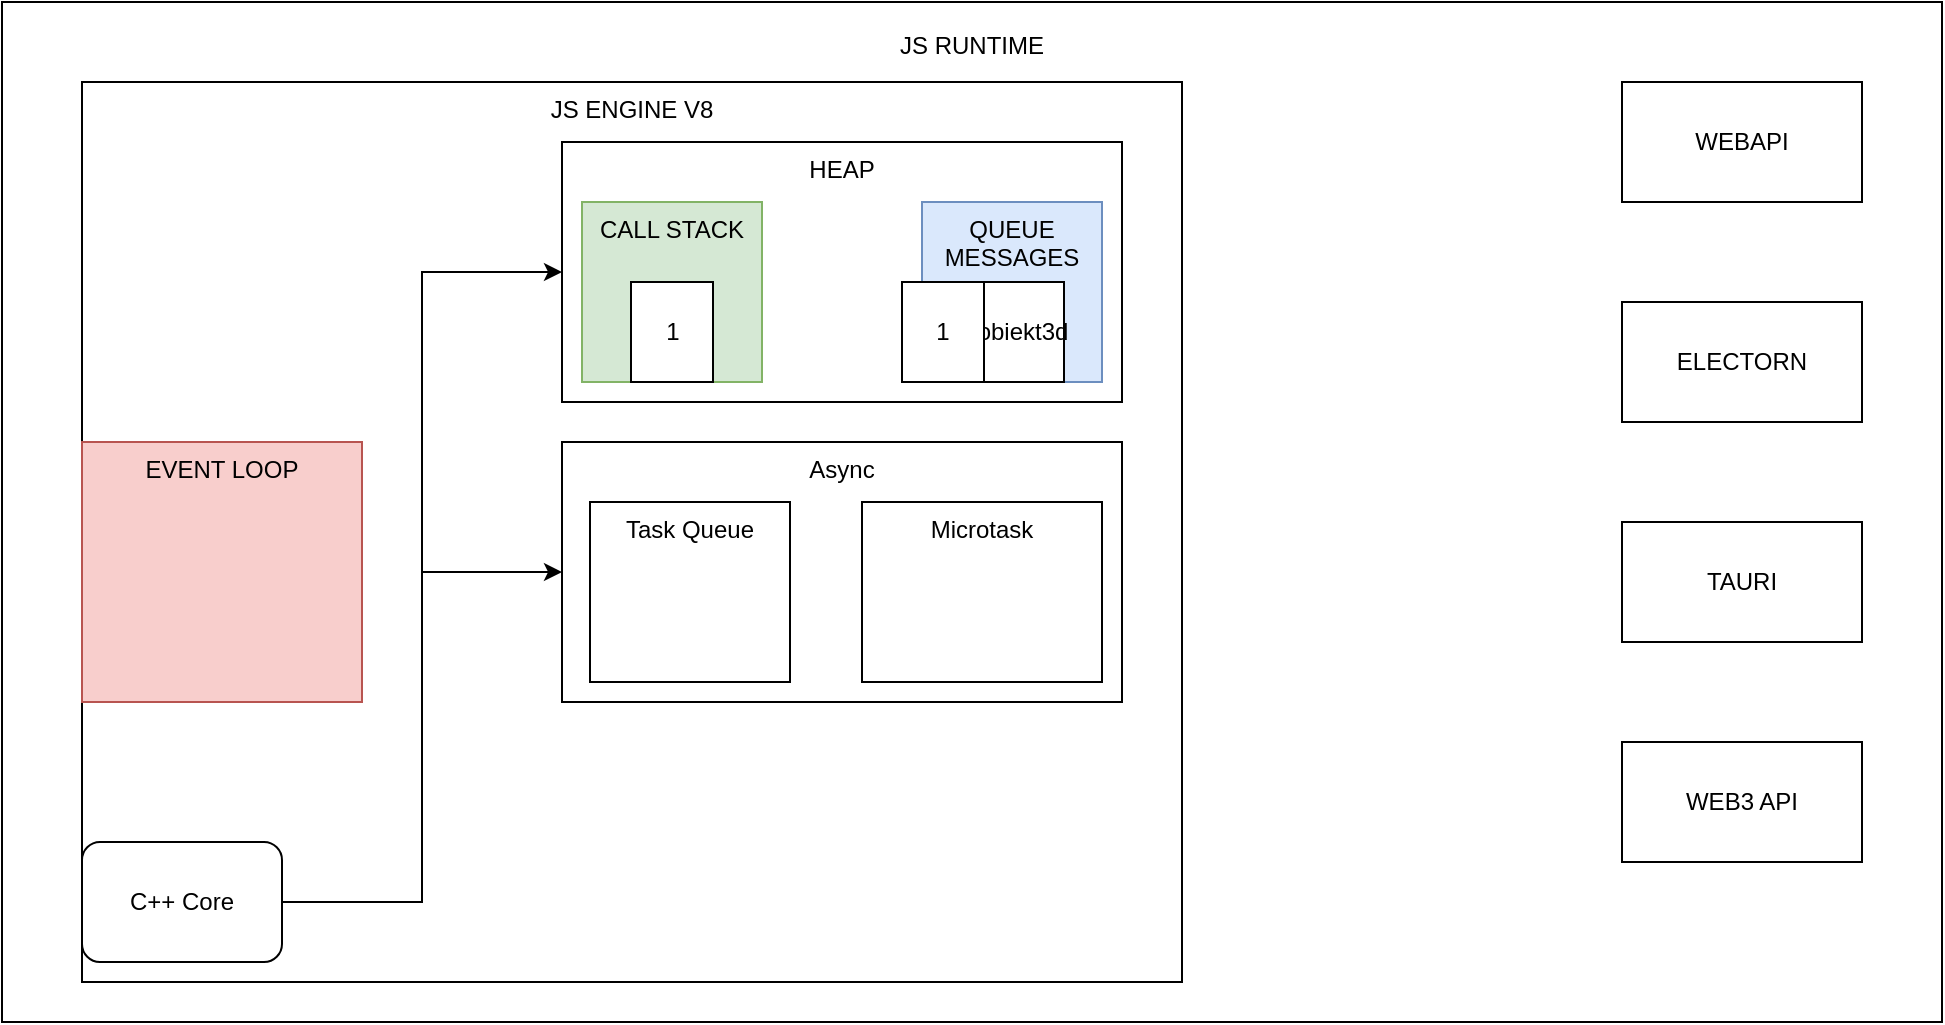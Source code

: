 <mxfile version="24.7.17">
  <diagram name="Strona-1" id="lEdIFTAH9ftiBRLtzP9-">
    <mxGraphModel dx="610" dy="355" grid="1" gridSize="10" guides="1" tooltips="1" connect="1" arrows="1" fold="1" page="1" pageScale="1" pageWidth="827" pageHeight="1169" math="0" shadow="0">
      <root>
        <mxCell id="0" />
        <mxCell id="1" parent="0" />
        <mxCell id="Xw1Vv-_w57JjWqPTpkqS-1" value="&lt;p style=&quot;line-height: 60%;&quot;&gt;JS RUNTIME&lt;/p&gt;" style="rounded=0;whiteSpace=wrap;html=1;verticalAlign=top;" vertex="1" parent="1">
          <mxGeometry x="120" y="120" width="970" height="510" as="geometry" />
        </mxCell>
        <mxCell id="Xw1Vv-_w57JjWqPTpkqS-2" value="JS ENGINE V8" style="rounded=0;whiteSpace=wrap;html=1;verticalAlign=top;" vertex="1" parent="1">
          <mxGeometry x="160" y="160" width="550" height="450" as="geometry" />
        </mxCell>
        <mxCell id="Xw1Vv-_w57JjWqPTpkqS-3" value="HEAP" style="rounded=0;whiteSpace=wrap;html=1;verticalAlign=top;" vertex="1" parent="1">
          <mxGeometry x="400" y="190" width="280" height="130" as="geometry" />
        </mxCell>
        <mxCell id="Xw1Vv-_w57JjWqPTpkqS-4" value="CALL STACK" style="rounded=0;whiteSpace=wrap;html=1;verticalAlign=top;fillColor=#d5e8d4;strokeColor=#82b366;" vertex="1" parent="1">
          <mxGeometry x="410" y="220" width="90" height="90" as="geometry" />
        </mxCell>
        <mxCell id="Xw1Vv-_w57JjWqPTpkqS-10" style="edgeStyle=orthogonalEdgeStyle;rounded=0;orthogonalLoop=1;jettySize=auto;html=1;entryX=0;entryY=0.5;entryDx=0;entryDy=0;" edge="1" parent="1" source="Xw1Vv-_w57JjWqPTpkqS-5" target="Xw1Vv-_w57JjWqPTpkqS-3">
          <mxGeometry relative="1" as="geometry" />
        </mxCell>
        <mxCell id="Xw1Vv-_w57JjWqPTpkqS-5" value="C++ Core" style="rounded=1;whiteSpace=wrap;html=1;" vertex="1" parent="1">
          <mxGeometry x="160" y="540" width="100" height="60" as="geometry" />
        </mxCell>
        <mxCell id="Xw1Vv-_w57JjWqPTpkqS-6" value="QUEUE MESSAGES" style="rounded=0;whiteSpace=wrap;html=1;verticalAlign=top;fillColor=#dae8fc;strokeColor=#6c8ebf;" vertex="1" parent="1">
          <mxGeometry x="580" y="220" width="90" height="90" as="geometry" />
        </mxCell>
        <mxCell id="Xw1Vv-_w57JjWqPTpkqS-8" value="Async" style="rounded=0;whiteSpace=wrap;html=1;verticalAlign=top;" vertex="1" parent="1">
          <mxGeometry x="400" y="340" width="280" height="130" as="geometry" />
        </mxCell>
        <mxCell id="Xw1Vv-_w57JjWqPTpkqS-9" style="edgeStyle=orthogonalEdgeStyle;rounded=0;orthogonalLoop=1;jettySize=auto;html=1;entryX=0;entryY=0.5;entryDx=0;entryDy=0;" edge="1" parent="1" source="Xw1Vv-_w57JjWqPTpkqS-5" target="Xw1Vv-_w57JjWqPTpkqS-8">
          <mxGeometry relative="1" as="geometry" />
        </mxCell>
        <mxCell id="Xw1Vv-_w57JjWqPTpkqS-11" value="EVENT LOOP" style="rounded=0;whiteSpace=wrap;html=1;verticalAlign=top;fillColor=#f8cecc;strokeColor=#b85450;" vertex="1" parent="1">
          <mxGeometry x="160" y="340" width="140" height="130" as="geometry" />
        </mxCell>
        <mxCell id="Xw1Vv-_w57JjWqPTpkqS-12" value="Task Queue" style="rounded=0;whiteSpace=wrap;html=1;verticalAlign=top;" vertex="1" parent="1">
          <mxGeometry x="414" y="370" width="100" height="90" as="geometry" />
        </mxCell>
        <mxCell id="Xw1Vv-_w57JjWqPTpkqS-13" value="Microtask" style="rounded=0;whiteSpace=wrap;html=1;verticalAlign=top;" vertex="1" parent="1">
          <mxGeometry x="550" y="370" width="120" height="90" as="geometry" />
        </mxCell>
        <mxCell id="Xw1Vv-_w57JjWqPTpkqS-14" value="WEBAPI" style="rounded=0;whiteSpace=wrap;html=1;" vertex="1" parent="1">
          <mxGeometry x="930" y="160" width="120" height="60" as="geometry" />
        </mxCell>
        <mxCell id="Xw1Vv-_w57JjWqPTpkqS-15" value="ELECTORN" style="rounded=0;whiteSpace=wrap;html=1;" vertex="1" parent="1">
          <mxGeometry x="930" y="270" width="120" height="60" as="geometry" />
        </mxCell>
        <mxCell id="Xw1Vv-_w57JjWqPTpkqS-16" value="TAURI" style="rounded=0;whiteSpace=wrap;html=1;" vertex="1" parent="1">
          <mxGeometry x="930" y="380" width="120" height="60" as="geometry" />
        </mxCell>
        <mxCell id="Xw1Vv-_w57JjWqPTpkqS-17" value="WEB3 API" style="rounded=0;whiteSpace=wrap;html=1;" vertex="1" parent="1">
          <mxGeometry x="930" y="490" width="120" height="60" as="geometry" />
        </mxCell>
        <mxCell id="Xw1Vv-_w57JjWqPTpkqS-28" value="1" style="rounded=0;whiteSpace=wrap;html=1;" vertex="1" parent="1">
          <mxGeometry x="434.5" y="260" width="41" height="50" as="geometry" />
        </mxCell>
        <mxCell id="Xw1Vv-_w57JjWqPTpkqS-32" value="" style="group" vertex="1" connectable="0" parent="1">
          <mxGeometry x="560" y="260" width="120" height="110" as="geometry" />
        </mxCell>
        <mxCell id="Xw1Vv-_w57JjWqPTpkqS-29" value="obiekt3d" style="rounded=0;whiteSpace=wrap;html=1;" vertex="1" parent="Xw1Vv-_w57JjWqPTpkqS-32">
          <mxGeometry x="50" width="41" height="50" as="geometry" />
        </mxCell>
        <mxCell id="Xw1Vv-_w57JjWqPTpkqS-31" value="" style="group" vertex="1" connectable="0" parent="Xw1Vv-_w57JjWqPTpkqS-32">
          <mxGeometry width="120" height="110" as="geometry" />
        </mxCell>
        <mxCell id="Xw1Vv-_w57JjWqPTpkqS-23" value="1" style="rounded=0;whiteSpace=wrap;html=1;" vertex="1" parent="Xw1Vv-_w57JjWqPTpkqS-31">
          <mxGeometry x="10" width="41" height="50" as="geometry" />
        </mxCell>
      </root>
    </mxGraphModel>
  </diagram>
</mxfile>
